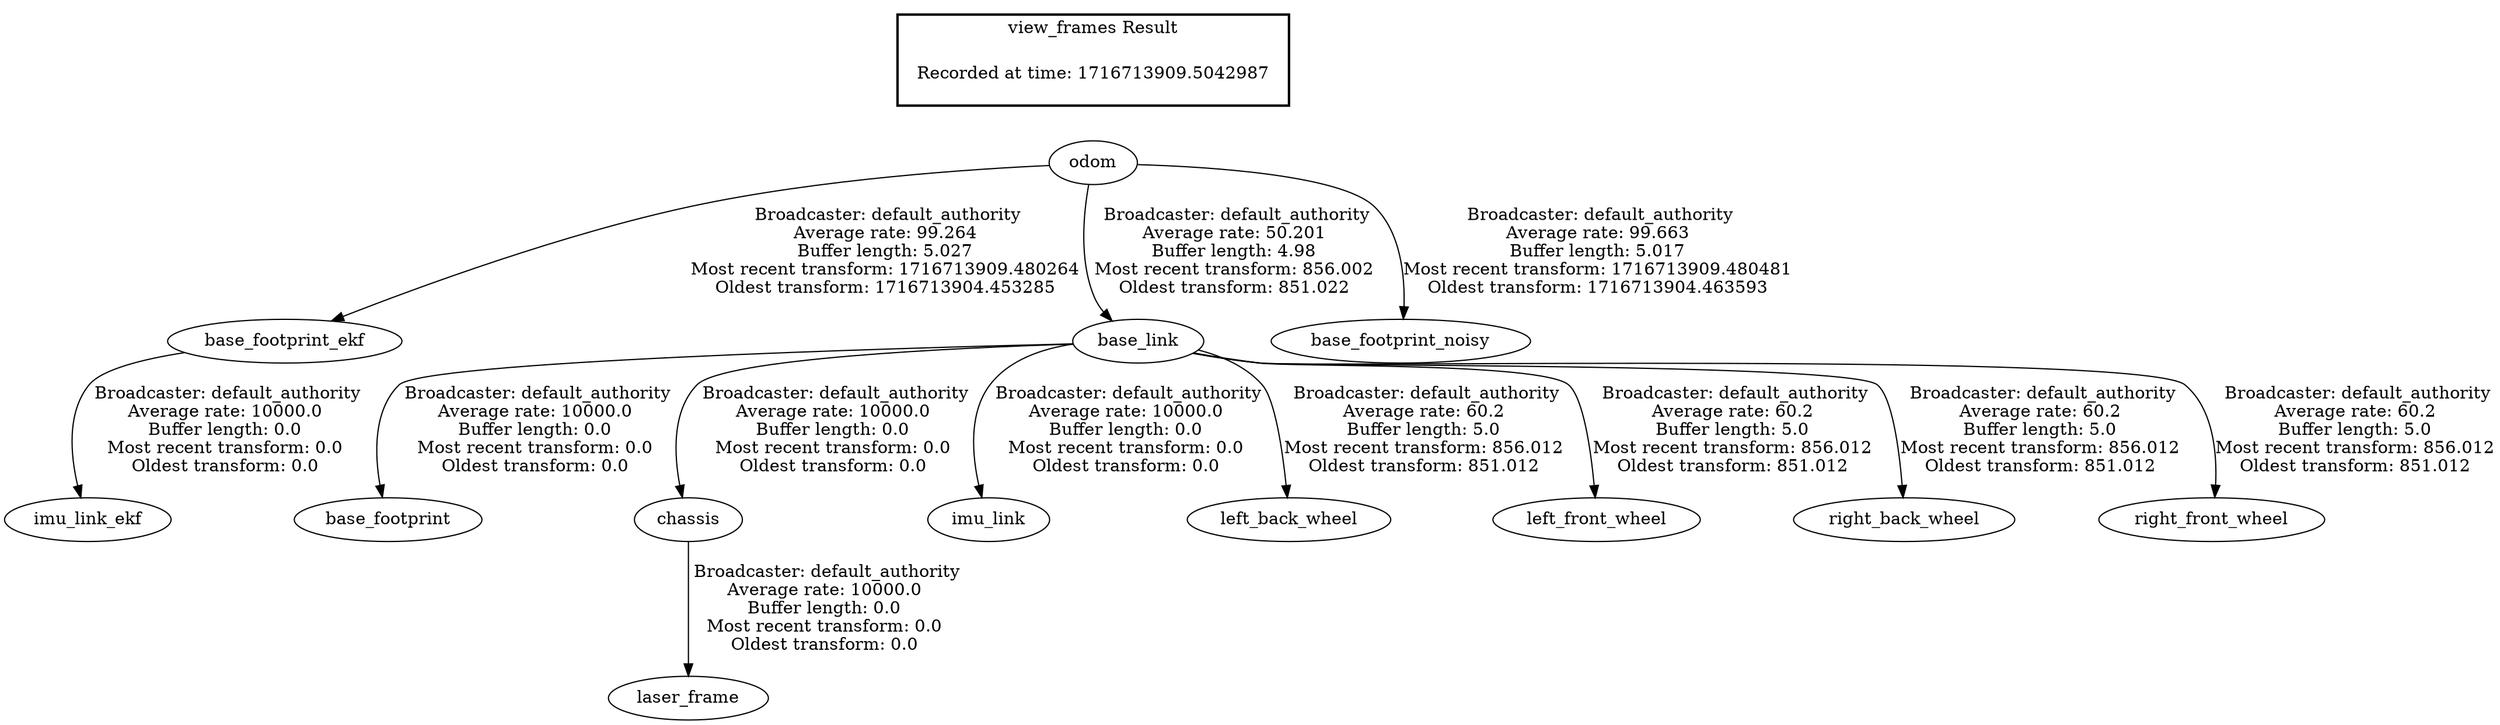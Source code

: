 digraph G {
"odom" -> "base_footprint_ekf"[label=" Broadcaster: default_authority\nAverage rate: 99.264\nBuffer length: 5.027\nMost recent transform: 1716713909.480264\nOldest transform: 1716713904.453285\n"];
"base_link" -> "base_footprint"[label=" Broadcaster: default_authority\nAverage rate: 10000.0\nBuffer length: 0.0\nMost recent transform: 0.0\nOldest transform: 0.0\n"];
"odom" -> "base_link"[label=" Broadcaster: default_authority\nAverage rate: 50.201\nBuffer length: 4.98\nMost recent transform: 856.002\nOldest transform: 851.022\n"];
"base_link" -> "chassis"[label=" Broadcaster: default_authority\nAverage rate: 10000.0\nBuffer length: 0.0\nMost recent transform: 0.0\nOldest transform: 0.0\n"];
"base_link" -> "imu_link"[label=" Broadcaster: default_authority\nAverage rate: 10000.0\nBuffer length: 0.0\nMost recent transform: 0.0\nOldest transform: 0.0\n"];
"chassis" -> "laser_frame"[label=" Broadcaster: default_authority\nAverage rate: 10000.0\nBuffer length: 0.0\nMost recent transform: 0.0\nOldest transform: 0.0\n"];
"base_link" -> "left_back_wheel"[label=" Broadcaster: default_authority\nAverage rate: 60.2\nBuffer length: 5.0\nMost recent transform: 856.012\nOldest transform: 851.012\n"];
"base_link" -> "left_front_wheel"[label=" Broadcaster: default_authority\nAverage rate: 60.2\nBuffer length: 5.0\nMost recent transform: 856.012\nOldest transform: 851.012\n"];
"base_link" -> "right_back_wheel"[label=" Broadcaster: default_authority\nAverage rate: 60.2\nBuffer length: 5.0\nMost recent transform: 856.012\nOldest transform: 851.012\n"];
"base_link" -> "right_front_wheel"[label=" Broadcaster: default_authority\nAverage rate: 60.2\nBuffer length: 5.0\nMost recent transform: 856.012\nOldest transform: 851.012\n"];
"base_footprint_ekf" -> "imu_link_ekf"[label=" Broadcaster: default_authority\nAverage rate: 10000.0\nBuffer length: 0.0\nMost recent transform: 0.0\nOldest transform: 0.0\n"];
"odom" -> "base_footprint_noisy"[label=" Broadcaster: default_authority\nAverage rate: 99.663\nBuffer length: 5.017\nMost recent transform: 1716713909.480481\nOldest transform: 1716713904.463593\n"];
edge [style=invis];
 subgraph cluster_legend { style=bold; color=black; label ="view_frames Result";
"Recorded at time: 1716713909.5042987"[ shape=plaintext ] ;
}->"odom";
}